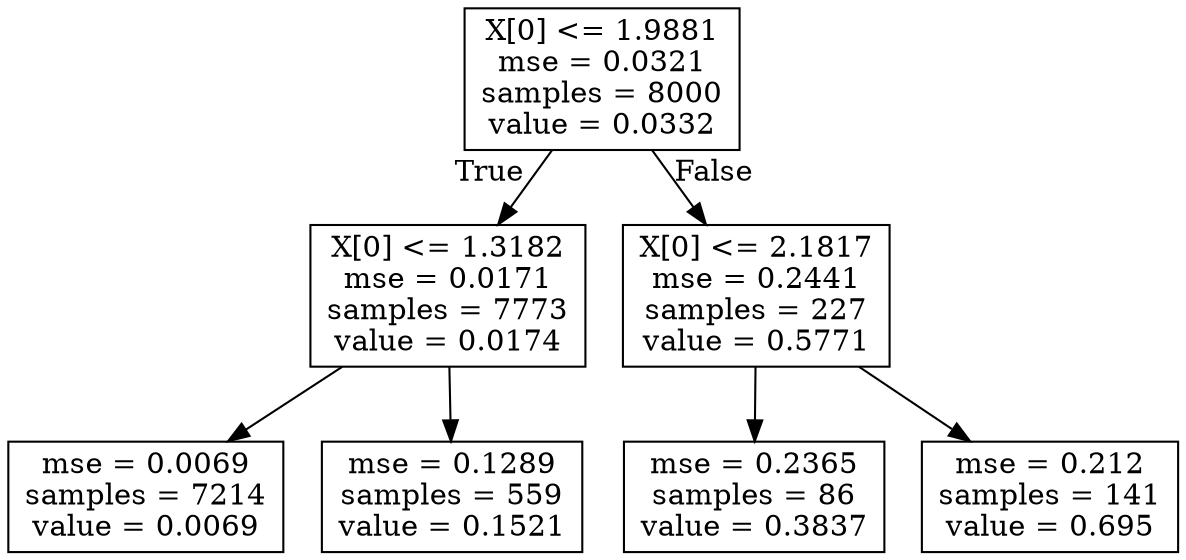 digraph Tree {
node [shape=box] ;
0 [label="X[0] <= 1.9881\nmse = 0.0321\nsamples = 8000\nvalue = 0.0332"] ;
1 [label="X[0] <= 1.3182\nmse = 0.0171\nsamples = 7773\nvalue = 0.0174"] ;
0 -> 1 [labeldistance=2.5, labelangle=45, headlabel="True"] ;
2 [label="mse = 0.0069\nsamples = 7214\nvalue = 0.0069"] ;
1 -> 2 ;
3 [label="mse = 0.1289\nsamples = 559\nvalue = 0.1521"] ;
1 -> 3 ;
4 [label="X[0] <= 2.1817\nmse = 0.2441\nsamples = 227\nvalue = 0.5771"] ;
0 -> 4 [labeldistance=2.5, labelangle=-45, headlabel="False"] ;
5 [label="mse = 0.2365\nsamples = 86\nvalue = 0.3837"] ;
4 -> 5 ;
6 [label="mse = 0.212\nsamples = 141\nvalue = 0.695"] ;
4 -> 6 ;
}